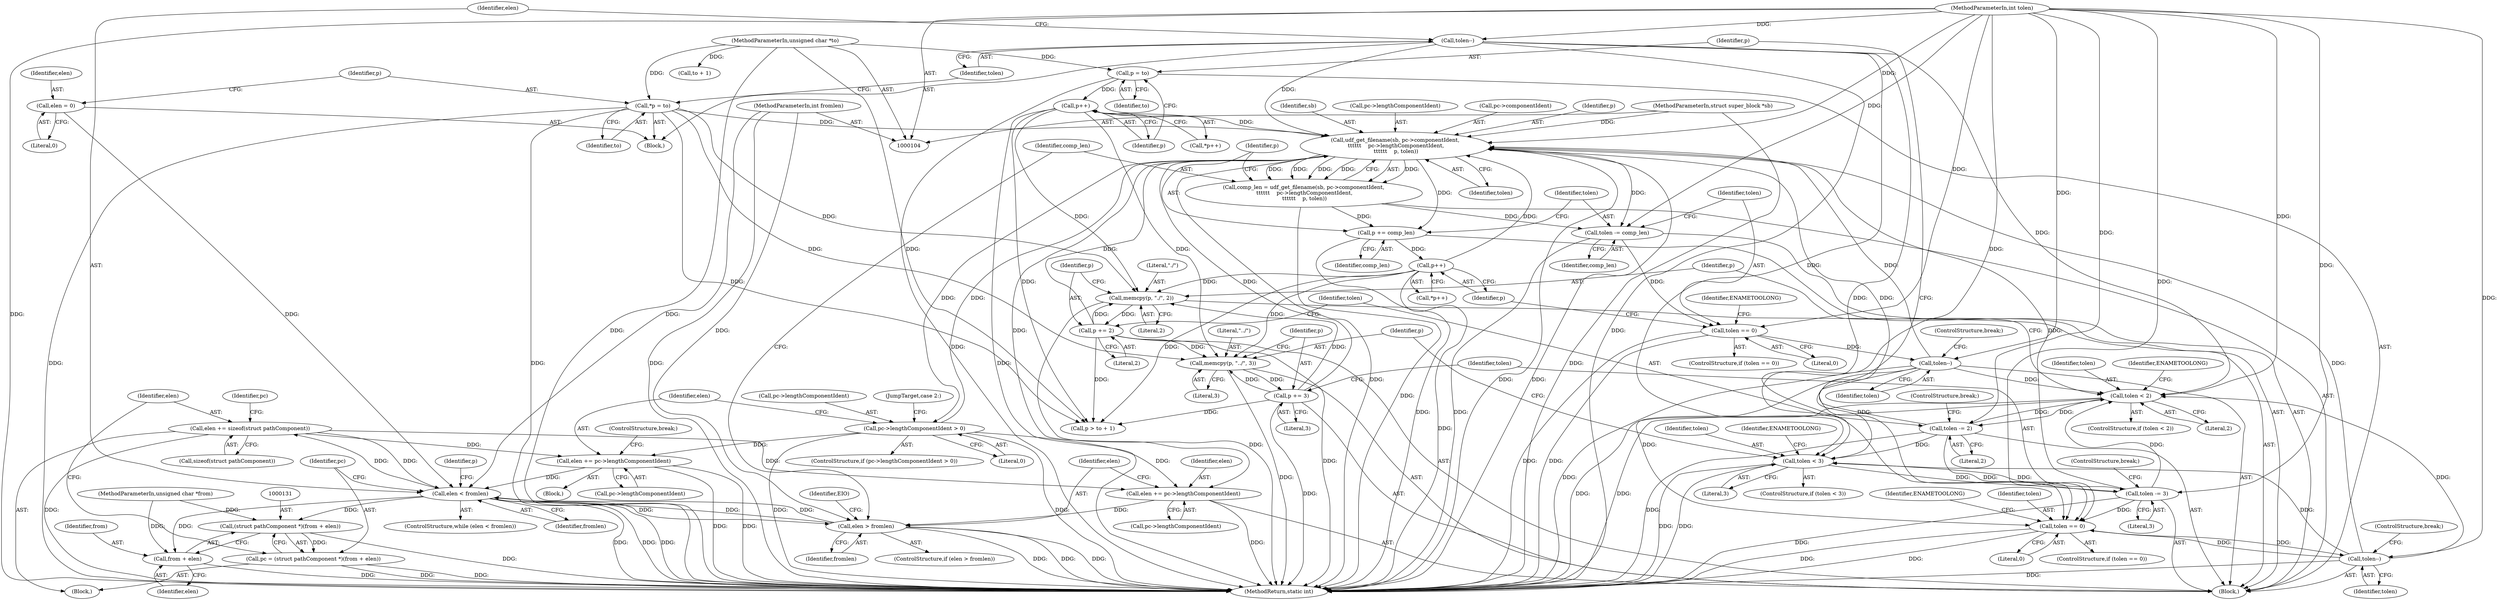 digraph "0_linux_e237ec37ec154564f8690c5bd1795339955eeef9@API" {
"1000135" [label="(Call,elen += sizeof(struct pathComponent))"];
"1000124" [label="(Call,elen < fromlen)"];
"1000222" [label="(Call,elen > fromlen)"];
"1000216" [label="(Call,elen += pc->lengthComponentIdent)"];
"1000230" [label="(Call,udf_get_filename(sb, pc->componentIdent,\n \t\t\t\t\t\t    pc->lengthComponentIdent,\n \t\t\t\t\t\t    p, tolen))"];
"1000105" [label="(MethodParameterIn,struct super_block *sb)"];
"1000146" [label="(Call,pc->lengthComponentIdent > 0)"];
"1000171" [label="(Call,p++)"];
"1000166" [label="(Call,p = to)"];
"1000108" [label="(MethodParameterIn,unsigned char *to)"];
"1000208" [label="(Call,p += 2)"];
"1000204" [label="(Call,memcpy(p, \"./\", 2))"];
"1000189" [label="(Call,p += 3)"];
"1000185" [label="(Call,memcpy(p, \"../\", 3))"];
"1000255" [label="(Call,p++)"];
"1000240" [label="(Call,p += comp_len)"];
"1000228" [label="(Call,comp_len = udf_get_filename(sb, pc->componentIdent,\n \t\t\t\t\t\t    pc->lengthComponentIdent,\n \t\t\t\t\t\t    p, tolen))"];
"1000118" [label="(Call,*p = to)"];
"1000258" [label="(Call,tolen--)"];
"1000247" [label="(Call,tolen == 0)"];
"1000243" [label="(Call,tolen -= comp_len)"];
"1000109" [label="(MethodParameterIn,int tolen)"];
"1000211" [label="(Call,tolen -= 2)"];
"1000198" [label="(Call,tolen < 2)"];
"1000192" [label="(Call,tolen -= 3)"];
"1000179" [label="(Call,tolen < 3)"];
"1000121" [label="(Call,tolen--)"];
"1000174" [label="(Call,tolen--)"];
"1000160" [label="(Call,tolen == 0)"];
"1000135" [label="(Call,elen += sizeof(struct pathComponent))"];
"1000107" [label="(MethodParameterIn,int fromlen)"];
"1000113" [label="(Call,elen = 0)"];
"1000152" [label="(Call,elen += pc->lengthComponentIdent)"];
"1000130" [label="(Call,(struct pathComponent *)(from + elen))"];
"1000128" [label="(Call,pc = (struct pathComponent *)(from + elen))"];
"1000132" [label="(Call,from + elen)"];
"1000281" [label="(MethodReturn,static int)"];
"1000244" [label="(Identifier,tolen)"];
"1000246" [label="(ControlStructure,if (tolen == 0))"];
"1000249" [label="(Literal,0)"];
"1000195" [label="(ControlStructure,break;)"];
"1000228" [label="(Call,comp_len = udf_get_filename(sb, pc->componentIdent,\n \t\t\t\t\t\t    pc->lengthComponentIdent,\n \t\t\t\t\t\t    p, tolen))"];
"1000180" [label="(Identifier,tolen)"];
"1000175" [label="(Identifier,tolen)"];
"1000105" [label="(MethodParameterIn,struct super_block *sb)"];
"1000153" [label="(Identifier,elen)"];
"1000235" [label="(Call,pc->lengthComponentIdent)"];
"1000123" [label="(ControlStructure,while (elen < fromlen))"];
"1000258" [label="(Call,tolen--)"];
"1000150" [label="(Literal,0)"];
"1000216" [label="(Call,elen += pc->lengthComponentIdent)"];
"1000192" [label="(Call,tolen -= 3)"];
"1000239" [label="(Identifier,tolen)"];
"1000106" [label="(MethodParameterIn,unsigned char *from)"];
"1000198" [label="(Call,tolen < 2)"];
"1000145" [label="(ControlStructure,if (pc->lengthComponentIdent > 0))"];
"1000193" [label="(Identifier,tolen)"];
"1000189" [label="(Call,p += 3)"];
"1000241" [label="(Identifier,p)"];
"1000212" [label="(Identifier,tolen)"];
"1000217" [label="(Identifier,elen)"];
"1000114" [label="(Identifier,elen)"];
"1000166" [label="(Call,p = to)"];
"1000181" [label="(Literal,3)"];
"1000121" [label="(Call,tolen--)"];
"1000213" [label="(Literal,2)"];
"1000194" [label="(Literal,3)"];
"1000210" [label="(Literal,2)"];
"1000259" [label="(Identifier,tolen)"];
"1000141" [label="(Identifier,pc)"];
"1000162" [label="(Literal,0)"];
"1000108" [label="(MethodParameterIn,unsigned char *to)"];
"1000242" [label="(Identifier,comp_len)"];
"1000118" [label="(Call,*p = to)"];
"1000203" [label="(Identifier,ENAMETOOLONG)"];
"1000135" [label="(Call,elen += sizeof(struct pathComponent))"];
"1000129" [label="(Identifier,pc)"];
"1000176" [label="(ControlStructure,break;)"];
"1000147" [label="(Call,pc->lengthComponentIdent)"];
"1000232" [label="(Call,pc->componentIdent)"];
"1000209" [label="(Identifier,p)"];
"1000240" [label="(Call,p += comp_len)"];
"1000185" [label="(Call,memcpy(p, \"../\", 3))"];
"1000222" [label="(Call,elen > fromlen)"];
"1000260" [label="(ControlStructure,break;)"];
"1000229" [label="(Identifier,comp_len)"];
"1000252" [label="(Identifier,ENAMETOOLONG)"];
"1000134" [label="(Identifier,elen)"];
"1000128" [label="(Call,pc = (struct pathComponent *)(from + elen))"];
"1000152" [label="(Call,elen += pc->lengthComponentIdent)"];
"1000207" [label="(Literal,2)"];
"1000126" [label="(Identifier,fromlen)"];
"1000238" [label="(Identifier,p)"];
"1000199" [label="(Identifier,tolen)"];
"1000263" [label="(Identifier,p)"];
"1000132" [label="(Call,from + elen)"];
"1000158" [label="(JumpTarget,case 2:)"];
"1000214" [label="(ControlStructure,break;)"];
"1000137" [label="(Call,sizeof(struct pathComponent))"];
"1000204" [label="(Call,memcpy(p, \"./\", 2))"];
"1000191" [label="(Literal,3)"];
"1000171" [label="(Call,p++)"];
"1000256" [label="(Identifier,p)"];
"1000255" [label="(Call,p++)"];
"1000188" [label="(Literal,3)"];
"1000143" [label="(Block,)"];
"1000262" [label="(Call,p > to + 1)"];
"1000154" [label="(Call,pc->lengthComponentIdent)"];
"1000119" [label="(Identifier,p)"];
"1000110" [label="(Block,)"];
"1000170" [label="(Call,*p++)"];
"1000223" [label="(Identifier,elen)"];
"1000113" [label="(Call,elen = 0)"];
"1000151" [label="(Block,)"];
"1000206" [label="(Literal,\"./\")"];
"1000254" [label="(Call,*p++)"];
"1000165" [label="(Identifier,ENAMETOOLONG)"];
"1000107" [label="(MethodParameterIn,int fromlen)"];
"1000211" [label="(Call,tolen -= 2)"];
"1000197" [label="(ControlStructure,if (tolen < 2))"];
"1000122" [label="(Identifier,tolen)"];
"1000187" [label="(Literal,\"../\")"];
"1000231" [label="(Identifier,sb)"];
"1000167" [label="(Identifier,p)"];
"1000248" [label="(Identifier,tolen)"];
"1000127" [label="(Block,)"];
"1000146" [label="(Call,pc->lengthComponentIdent > 0)"];
"1000243" [label="(Call,tolen -= comp_len)"];
"1000109" [label="(MethodParameterIn,int tolen)"];
"1000190" [label="(Identifier,p)"];
"1000124" [label="(Call,elen < fromlen)"];
"1000157" [label="(ControlStructure,break;)"];
"1000200" [label="(Literal,2)"];
"1000168" [label="(Identifier,to)"];
"1000115" [label="(Literal,0)"];
"1000227" [label="(Identifier,EIO)"];
"1000186" [label="(Identifier,p)"];
"1000136" [label="(Identifier,elen)"];
"1000161" [label="(Identifier,tolen)"];
"1000160" [label="(Call,tolen == 0)"];
"1000174" [label="(Call,tolen--)"];
"1000133" [label="(Identifier,from)"];
"1000221" [label="(ControlStructure,if (elen > fromlen))"];
"1000230" [label="(Call,udf_get_filename(sb, pc->componentIdent,\n \t\t\t\t\t\t    pc->lengthComponentIdent,\n \t\t\t\t\t\t    p, tolen))"];
"1000184" [label="(Identifier,ENAMETOOLONG)"];
"1000178" [label="(ControlStructure,if (tolen < 3))"];
"1000125" [label="(Identifier,elen)"];
"1000120" [label="(Identifier,to)"];
"1000247" [label="(Call,tolen == 0)"];
"1000224" [label="(Identifier,fromlen)"];
"1000264" [label="(Call,to + 1)"];
"1000130" [label="(Call,(struct pathComponent *)(from + elen))"];
"1000159" [label="(ControlStructure,if (tolen == 0))"];
"1000245" [label="(Identifier,comp_len)"];
"1000208" [label="(Call,p += 2)"];
"1000218" [label="(Call,pc->lengthComponentIdent)"];
"1000179" [label="(Call,tolen < 3)"];
"1000205" [label="(Identifier,p)"];
"1000172" [label="(Identifier,p)"];
"1000135" -> "1000127"  [label="AST: "];
"1000135" -> "1000137"  [label="CFG: "];
"1000136" -> "1000135"  [label="AST: "];
"1000137" -> "1000135"  [label="AST: "];
"1000141" -> "1000135"  [label="CFG: "];
"1000135" -> "1000281"  [label="DDG: "];
"1000135" -> "1000124"  [label="DDG: "];
"1000124" -> "1000135"  [label="DDG: "];
"1000135" -> "1000152"  [label="DDG: "];
"1000135" -> "1000216"  [label="DDG: "];
"1000124" -> "1000123"  [label="AST: "];
"1000124" -> "1000126"  [label="CFG: "];
"1000125" -> "1000124"  [label="AST: "];
"1000126" -> "1000124"  [label="AST: "];
"1000129" -> "1000124"  [label="CFG: "];
"1000263" -> "1000124"  [label="CFG: "];
"1000124" -> "1000281"  [label="DDG: "];
"1000124" -> "1000281"  [label="DDG: "];
"1000124" -> "1000281"  [label="DDG: "];
"1000222" -> "1000124"  [label="DDG: "];
"1000222" -> "1000124"  [label="DDG: "];
"1000113" -> "1000124"  [label="DDG: "];
"1000152" -> "1000124"  [label="DDG: "];
"1000107" -> "1000124"  [label="DDG: "];
"1000124" -> "1000130"  [label="DDG: "];
"1000124" -> "1000132"  [label="DDG: "];
"1000124" -> "1000222"  [label="DDG: "];
"1000222" -> "1000221"  [label="AST: "];
"1000222" -> "1000224"  [label="CFG: "];
"1000223" -> "1000222"  [label="AST: "];
"1000224" -> "1000222"  [label="AST: "];
"1000227" -> "1000222"  [label="CFG: "];
"1000229" -> "1000222"  [label="CFG: "];
"1000222" -> "1000281"  [label="DDG: "];
"1000222" -> "1000281"  [label="DDG: "];
"1000222" -> "1000281"  [label="DDG: "];
"1000216" -> "1000222"  [label="DDG: "];
"1000107" -> "1000222"  [label="DDG: "];
"1000216" -> "1000143"  [label="AST: "];
"1000216" -> "1000218"  [label="CFG: "];
"1000217" -> "1000216"  [label="AST: "];
"1000218" -> "1000216"  [label="AST: "];
"1000223" -> "1000216"  [label="CFG: "];
"1000216" -> "1000281"  [label="DDG: "];
"1000230" -> "1000216"  [label="DDG: "];
"1000146" -> "1000216"  [label="DDG: "];
"1000230" -> "1000228"  [label="AST: "];
"1000230" -> "1000239"  [label="CFG: "];
"1000231" -> "1000230"  [label="AST: "];
"1000232" -> "1000230"  [label="AST: "];
"1000235" -> "1000230"  [label="AST: "];
"1000238" -> "1000230"  [label="AST: "];
"1000239" -> "1000230"  [label="AST: "];
"1000228" -> "1000230"  [label="CFG: "];
"1000230" -> "1000281"  [label="DDG: "];
"1000230" -> "1000281"  [label="DDG: "];
"1000230" -> "1000281"  [label="DDG: "];
"1000230" -> "1000146"  [label="DDG: "];
"1000230" -> "1000228"  [label="DDG: "];
"1000230" -> "1000228"  [label="DDG: "];
"1000230" -> "1000228"  [label="DDG: "];
"1000230" -> "1000228"  [label="DDG: "];
"1000230" -> "1000228"  [label="DDG: "];
"1000105" -> "1000230"  [label="DDG: "];
"1000146" -> "1000230"  [label="DDG: "];
"1000171" -> "1000230"  [label="DDG: "];
"1000208" -> "1000230"  [label="DDG: "];
"1000189" -> "1000230"  [label="DDG: "];
"1000255" -> "1000230"  [label="DDG: "];
"1000118" -> "1000230"  [label="DDG: "];
"1000258" -> "1000230"  [label="DDG: "];
"1000211" -> "1000230"  [label="DDG: "];
"1000192" -> "1000230"  [label="DDG: "];
"1000121" -> "1000230"  [label="DDG: "];
"1000174" -> "1000230"  [label="DDG: "];
"1000109" -> "1000230"  [label="DDG: "];
"1000230" -> "1000240"  [label="DDG: "];
"1000230" -> "1000243"  [label="DDG: "];
"1000105" -> "1000104"  [label="AST: "];
"1000105" -> "1000281"  [label="DDG: "];
"1000146" -> "1000145"  [label="AST: "];
"1000146" -> "1000150"  [label="CFG: "];
"1000147" -> "1000146"  [label="AST: "];
"1000150" -> "1000146"  [label="AST: "];
"1000153" -> "1000146"  [label="CFG: "];
"1000158" -> "1000146"  [label="CFG: "];
"1000146" -> "1000281"  [label="DDG: "];
"1000146" -> "1000281"  [label="DDG: "];
"1000146" -> "1000152"  [label="DDG: "];
"1000171" -> "1000170"  [label="AST: "];
"1000171" -> "1000172"  [label="CFG: "];
"1000172" -> "1000171"  [label="AST: "];
"1000170" -> "1000171"  [label="CFG: "];
"1000171" -> "1000281"  [label="DDG: "];
"1000166" -> "1000171"  [label="DDG: "];
"1000171" -> "1000185"  [label="DDG: "];
"1000171" -> "1000204"  [label="DDG: "];
"1000171" -> "1000262"  [label="DDG: "];
"1000166" -> "1000143"  [label="AST: "];
"1000166" -> "1000168"  [label="CFG: "];
"1000167" -> "1000166"  [label="AST: "];
"1000168" -> "1000166"  [label="AST: "];
"1000172" -> "1000166"  [label="CFG: "];
"1000166" -> "1000281"  [label="DDG: "];
"1000108" -> "1000166"  [label="DDG: "];
"1000108" -> "1000104"  [label="AST: "];
"1000108" -> "1000281"  [label="DDG: "];
"1000108" -> "1000118"  [label="DDG: "];
"1000108" -> "1000262"  [label="DDG: "];
"1000108" -> "1000264"  [label="DDG: "];
"1000208" -> "1000143"  [label="AST: "];
"1000208" -> "1000210"  [label="CFG: "];
"1000209" -> "1000208"  [label="AST: "];
"1000210" -> "1000208"  [label="AST: "];
"1000212" -> "1000208"  [label="CFG: "];
"1000208" -> "1000281"  [label="DDG: "];
"1000208" -> "1000185"  [label="DDG: "];
"1000208" -> "1000204"  [label="DDG: "];
"1000204" -> "1000208"  [label="DDG: "];
"1000208" -> "1000262"  [label="DDG: "];
"1000204" -> "1000143"  [label="AST: "];
"1000204" -> "1000207"  [label="CFG: "];
"1000205" -> "1000204"  [label="AST: "];
"1000206" -> "1000204"  [label="AST: "];
"1000207" -> "1000204"  [label="AST: "];
"1000209" -> "1000204"  [label="CFG: "];
"1000204" -> "1000281"  [label="DDG: "];
"1000189" -> "1000204"  [label="DDG: "];
"1000255" -> "1000204"  [label="DDG: "];
"1000118" -> "1000204"  [label="DDG: "];
"1000189" -> "1000143"  [label="AST: "];
"1000189" -> "1000191"  [label="CFG: "];
"1000190" -> "1000189"  [label="AST: "];
"1000191" -> "1000189"  [label="AST: "];
"1000193" -> "1000189"  [label="CFG: "];
"1000189" -> "1000281"  [label="DDG: "];
"1000189" -> "1000185"  [label="DDG: "];
"1000185" -> "1000189"  [label="DDG: "];
"1000189" -> "1000262"  [label="DDG: "];
"1000185" -> "1000143"  [label="AST: "];
"1000185" -> "1000188"  [label="CFG: "];
"1000186" -> "1000185"  [label="AST: "];
"1000187" -> "1000185"  [label="AST: "];
"1000188" -> "1000185"  [label="AST: "];
"1000190" -> "1000185"  [label="CFG: "];
"1000185" -> "1000281"  [label="DDG: "];
"1000255" -> "1000185"  [label="DDG: "];
"1000118" -> "1000185"  [label="DDG: "];
"1000255" -> "1000254"  [label="AST: "];
"1000255" -> "1000256"  [label="CFG: "];
"1000256" -> "1000255"  [label="AST: "];
"1000254" -> "1000255"  [label="CFG: "];
"1000255" -> "1000281"  [label="DDG: "];
"1000240" -> "1000255"  [label="DDG: "];
"1000255" -> "1000262"  [label="DDG: "];
"1000240" -> "1000143"  [label="AST: "];
"1000240" -> "1000242"  [label="CFG: "];
"1000241" -> "1000240"  [label="AST: "];
"1000242" -> "1000240"  [label="AST: "];
"1000244" -> "1000240"  [label="CFG: "];
"1000240" -> "1000281"  [label="DDG: "];
"1000228" -> "1000240"  [label="DDG: "];
"1000228" -> "1000143"  [label="AST: "];
"1000229" -> "1000228"  [label="AST: "];
"1000241" -> "1000228"  [label="CFG: "];
"1000228" -> "1000281"  [label="DDG: "];
"1000228" -> "1000243"  [label="DDG: "];
"1000118" -> "1000110"  [label="AST: "];
"1000118" -> "1000120"  [label="CFG: "];
"1000119" -> "1000118"  [label="AST: "];
"1000120" -> "1000118"  [label="AST: "];
"1000122" -> "1000118"  [label="CFG: "];
"1000118" -> "1000281"  [label="DDG: "];
"1000118" -> "1000281"  [label="DDG: "];
"1000118" -> "1000262"  [label="DDG: "];
"1000258" -> "1000143"  [label="AST: "];
"1000258" -> "1000259"  [label="CFG: "];
"1000259" -> "1000258"  [label="AST: "];
"1000260" -> "1000258"  [label="CFG: "];
"1000258" -> "1000281"  [label="DDG: "];
"1000258" -> "1000160"  [label="DDG: "];
"1000258" -> "1000179"  [label="DDG: "];
"1000258" -> "1000198"  [label="DDG: "];
"1000247" -> "1000258"  [label="DDG: "];
"1000109" -> "1000258"  [label="DDG: "];
"1000247" -> "1000246"  [label="AST: "];
"1000247" -> "1000249"  [label="CFG: "];
"1000248" -> "1000247"  [label="AST: "];
"1000249" -> "1000247"  [label="AST: "];
"1000252" -> "1000247"  [label="CFG: "];
"1000256" -> "1000247"  [label="CFG: "];
"1000247" -> "1000281"  [label="DDG: "];
"1000247" -> "1000281"  [label="DDG: "];
"1000243" -> "1000247"  [label="DDG: "];
"1000109" -> "1000247"  [label="DDG: "];
"1000243" -> "1000143"  [label="AST: "];
"1000243" -> "1000245"  [label="CFG: "];
"1000244" -> "1000243"  [label="AST: "];
"1000245" -> "1000243"  [label="AST: "];
"1000248" -> "1000243"  [label="CFG: "];
"1000243" -> "1000281"  [label="DDG: "];
"1000109" -> "1000243"  [label="DDG: "];
"1000109" -> "1000104"  [label="AST: "];
"1000109" -> "1000281"  [label="DDG: "];
"1000109" -> "1000121"  [label="DDG: "];
"1000109" -> "1000160"  [label="DDG: "];
"1000109" -> "1000174"  [label="DDG: "];
"1000109" -> "1000179"  [label="DDG: "];
"1000109" -> "1000192"  [label="DDG: "];
"1000109" -> "1000198"  [label="DDG: "];
"1000109" -> "1000211"  [label="DDG: "];
"1000211" -> "1000143"  [label="AST: "];
"1000211" -> "1000213"  [label="CFG: "];
"1000212" -> "1000211"  [label="AST: "];
"1000213" -> "1000211"  [label="AST: "];
"1000214" -> "1000211"  [label="CFG: "];
"1000211" -> "1000281"  [label="DDG: "];
"1000211" -> "1000160"  [label="DDG: "];
"1000211" -> "1000179"  [label="DDG: "];
"1000211" -> "1000198"  [label="DDG: "];
"1000198" -> "1000211"  [label="DDG: "];
"1000198" -> "1000197"  [label="AST: "];
"1000198" -> "1000200"  [label="CFG: "];
"1000199" -> "1000198"  [label="AST: "];
"1000200" -> "1000198"  [label="AST: "];
"1000203" -> "1000198"  [label="CFG: "];
"1000205" -> "1000198"  [label="CFG: "];
"1000198" -> "1000281"  [label="DDG: "];
"1000198" -> "1000281"  [label="DDG: "];
"1000192" -> "1000198"  [label="DDG: "];
"1000121" -> "1000198"  [label="DDG: "];
"1000174" -> "1000198"  [label="DDG: "];
"1000192" -> "1000143"  [label="AST: "];
"1000192" -> "1000194"  [label="CFG: "];
"1000193" -> "1000192"  [label="AST: "];
"1000194" -> "1000192"  [label="AST: "];
"1000195" -> "1000192"  [label="CFG: "];
"1000192" -> "1000281"  [label="DDG: "];
"1000192" -> "1000160"  [label="DDG: "];
"1000192" -> "1000179"  [label="DDG: "];
"1000179" -> "1000192"  [label="DDG: "];
"1000179" -> "1000178"  [label="AST: "];
"1000179" -> "1000181"  [label="CFG: "];
"1000180" -> "1000179"  [label="AST: "];
"1000181" -> "1000179"  [label="AST: "];
"1000184" -> "1000179"  [label="CFG: "];
"1000186" -> "1000179"  [label="CFG: "];
"1000179" -> "1000281"  [label="DDG: "];
"1000179" -> "1000281"  [label="DDG: "];
"1000121" -> "1000179"  [label="DDG: "];
"1000174" -> "1000179"  [label="DDG: "];
"1000121" -> "1000110"  [label="AST: "];
"1000121" -> "1000122"  [label="CFG: "];
"1000122" -> "1000121"  [label="AST: "];
"1000125" -> "1000121"  [label="CFG: "];
"1000121" -> "1000281"  [label="DDG: "];
"1000121" -> "1000160"  [label="DDG: "];
"1000174" -> "1000143"  [label="AST: "];
"1000174" -> "1000175"  [label="CFG: "];
"1000175" -> "1000174"  [label="AST: "];
"1000176" -> "1000174"  [label="CFG: "];
"1000174" -> "1000281"  [label="DDG: "];
"1000174" -> "1000160"  [label="DDG: "];
"1000160" -> "1000174"  [label="DDG: "];
"1000160" -> "1000159"  [label="AST: "];
"1000160" -> "1000162"  [label="CFG: "];
"1000161" -> "1000160"  [label="AST: "];
"1000162" -> "1000160"  [label="AST: "];
"1000165" -> "1000160"  [label="CFG: "];
"1000167" -> "1000160"  [label="CFG: "];
"1000160" -> "1000281"  [label="DDG: "];
"1000160" -> "1000281"  [label="DDG: "];
"1000107" -> "1000104"  [label="AST: "];
"1000107" -> "1000281"  [label="DDG: "];
"1000113" -> "1000110"  [label="AST: "];
"1000113" -> "1000115"  [label="CFG: "];
"1000114" -> "1000113"  [label="AST: "];
"1000115" -> "1000113"  [label="AST: "];
"1000119" -> "1000113"  [label="CFG: "];
"1000152" -> "1000151"  [label="AST: "];
"1000152" -> "1000154"  [label="CFG: "];
"1000153" -> "1000152"  [label="AST: "];
"1000154" -> "1000152"  [label="AST: "];
"1000157" -> "1000152"  [label="CFG: "];
"1000152" -> "1000281"  [label="DDG: "];
"1000152" -> "1000281"  [label="DDG: "];
"1000130" -> "1000128"  [label="AST: "];
"1000130" -> "1000132"  [label="CFG: "];
"1000131" -> "1000130"  [label="AST: "];
"1000132" -> "1000130"  [label="AST: "];
"1000128" -> "1000130"  [label="CFG: "];
"1000130" -> "1000281"  [label="DDG: "];
"1000130" -> "1000128"  [label="DDG: "];
"1000106" -> "1000130"  [label="DDG: "];
"1000128" -> "1000127"  [label="AST: "];
"1000129" -> "1000128"  [label="AST: "];
"1000136" -> "1000128"  [label="CFG: "];
"1000128" -> "1000281"  [label="DDG: "];
"1000128" -> "1000281"  [label="DDG: "];
"1000132" -> "1000134"  [label="CFG: "];
"1000133" -> "1000132"  [label="AST: "];
"1000134" -> "1000132"  [label="AST: "];
"1000132" -> "1000281"  [label="DDG: "];
"1000106" -> "1000132"  [label="DDG: "];
}

